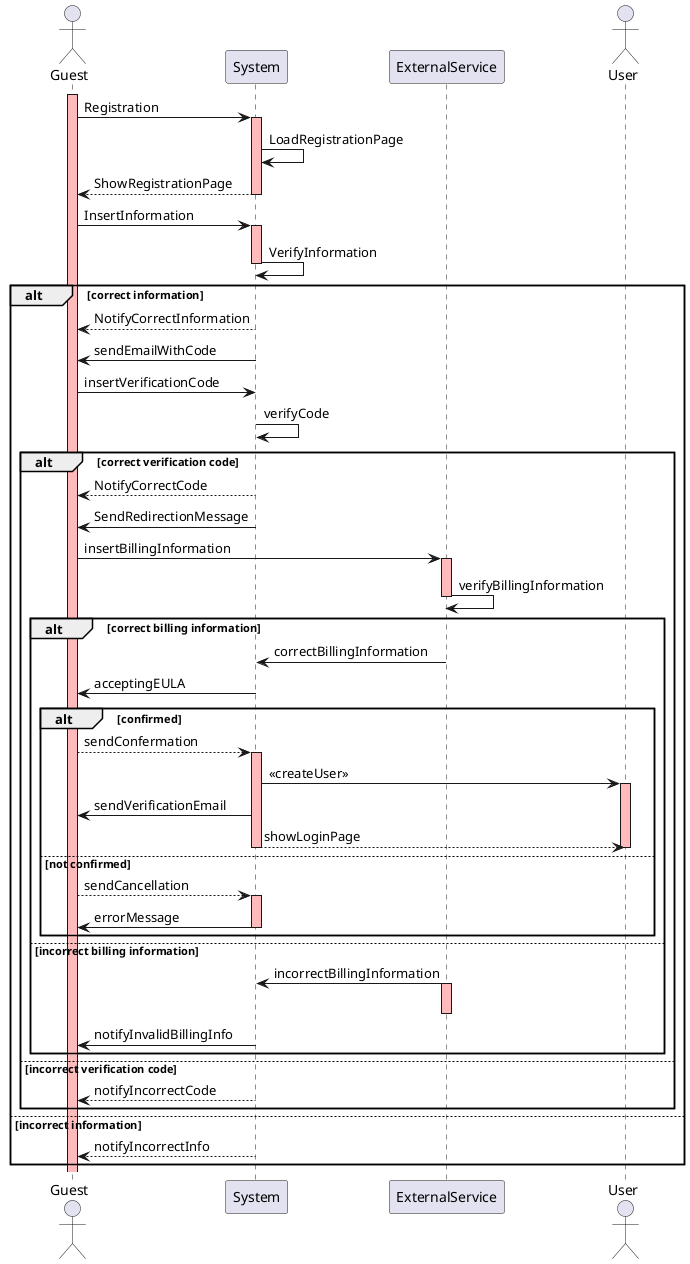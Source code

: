 @startuml

actor Guest
participant System
participant ExternalService
actor User

activate Guest #FFBBBB
Guest -> System: Registration
activate System #FFBBBB
System -> System: LoadRegistrationPage
System --> Guest: ShowRegistrationPage
deactivate System #FFBBBB
Guest -> System: InsertInformation
activate System #FFBBBB
System -> System: VerifyInformation
deactivate System #FFBBBB

alt correct information
  System --> Guest: NotifyCorrectInformation
  System -> Guest: sendEmailWithCode
  Guest -> System: insertVerificationCode
  System -> System: verifyCode
  alt correct verification code
      System --> Guest: NotifyCorrectCode
      System -> Guest: SendRedirectionMessage
      Guest -> ExternalService: insertBillingInformation
      activate ExternalService #FFBBBB
      ExternalService -> ExternalService: verifyBillingInformation
      deactivate ExternalService #FFBBBB
    
      alt correct billing information
        ExternalService -> System: correctBillingInformation
        System -> Guest: acceptingEULA
    
        alt confirmed
          Guest --> System: sendConfermation
          activate System #FFBBBB
          System -> User: <<createUser>>
          activate User #FFBBBB
          System -> Guest: sendVerificationEmail
          System --> User: showLoginPage
          deactivate System #FFBBBB
          deactivate User #FFBBBB
        else not confirmed
          Guest --> System: sendCancellation
          activate System #FFBBBB
          System -> Guest: errorMessage
          deactivate System #FFBBBB
        end
    
      else incorrect billing information
        ExternalService -> System: incorrectBillingInformation
        activate ExternalService #FFBBBB
        deactivate ExternalService #FFBBBB
        System -> Guest: notifyInvalidBillingInfo
      end
    else incorrect verification code
    System --> Guest: notifyIncorrectCode
    end

else incorrect information
  activate System #FFBBBB
  System --> Guest: notifyIncorrectInfo
end

@enduml
